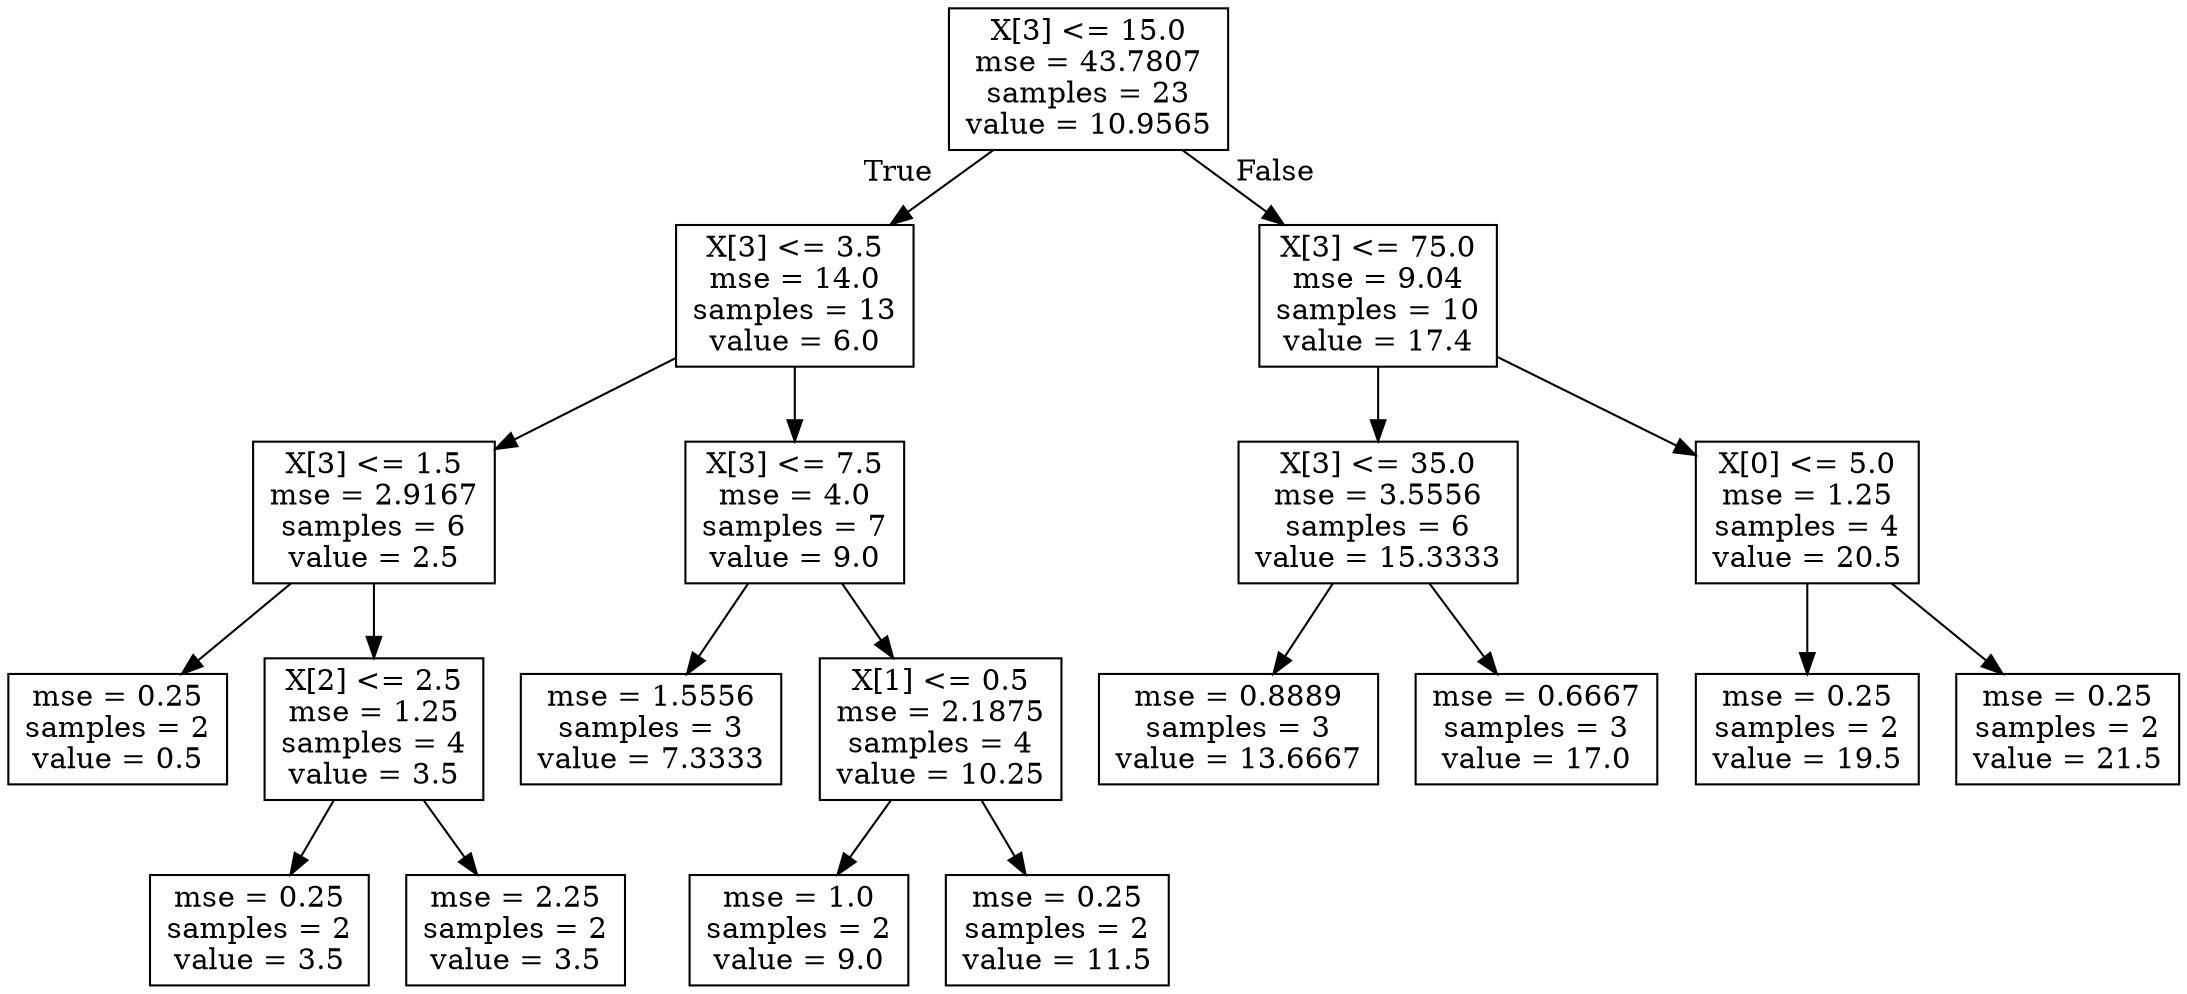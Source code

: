 digraph Tree {
node [shape=box] ;
0 [label="X[3] <= 15.0\nmse = 43.7807\nsamples = 23\nvalue = 10.9565"] ;
1 [label="X[3] <= 3.5\nmse = 14.0\nsamples = 13\nvalue = 6.0"] ;
0 -> 1 [labeldistance=2.5, labelangle=45, headlabel="True"] ;
2 [label="X[3] <= 1.5\nmse = 2.9167\nsamples = 6\nvalue = 2.5"] ;
1 -> 2 ;
3 [label="mse = 0.25\nsamples = 2\nvalue = 0.5"] ;
2 -> 3 ;
4 [label="X[2] <= 2.5\nmse = 1.25\nsamples = 4\nvalue = 3.5"] ;
2 -> 4 ;
5 [label="mse = 0.25\nsamples = 2\nvalue = 3.5"] ;
4 -> 5 ;
6 [label="mse = 2.25\nsamples = 2\nvalue = 3.5"] ;
4 -> 6 ;
7 [label="X[3] <= 7.5\nmse = 4.0\nsamples = 7\nvalue = 9.0"] ;
1 -> 7 ;
8 [label="mse = 1.5556\nsamples = 3\nvalue = 7.3333"] ;
7 -> 8 ;
9 [label="X[1] <= 0.5\nmse = 2.1875\nsamples = 4\nvalue = 10.25"] ;
7 -> 9 ;
10 [label="mse = 1.0\nsamples = 2\nvalue = 9.0"] ;
9 -> 10 ;
11 [label="mse = 0.25\nsamples = 2\nvalue = 11.5"] ;
9 -> 11 ;
12 [label="X[3] <= 75.0\nmse = 9.04\nsamples = 10\nvalue = 17.4"] ;
0 -> 12 [labeldistance=2.5, labelangle=-45, headlabel="False"] ;
13 [label="X[3] <= 35.0\nmse = 3.5556\nsamples = 6\nvalue = 15.3333"] ;
12 -> 13 ;
14 [label="mse = 0.8889\nsamples = 3\nvalue = 13.6667"] ;
13 -> 14 ;
15 [label="mse = 0.6667\nsamples = 3\nvalue = 17.0"] ;
13 -> 15 ;
16 [label="X[0] <= 5.0\nmse = 1.25\nsamples = 4\nvalue = 20.5"] ;
12 -> 16 ;
17 [label="mse = 0.25\nsamples = 2\nvalue = 19.5"] ;
16 -> 17 ;
18 [label="mse = 0.25\nsamples = 2\nvalue = 21.5"] ;
16 -> 18 ;
}